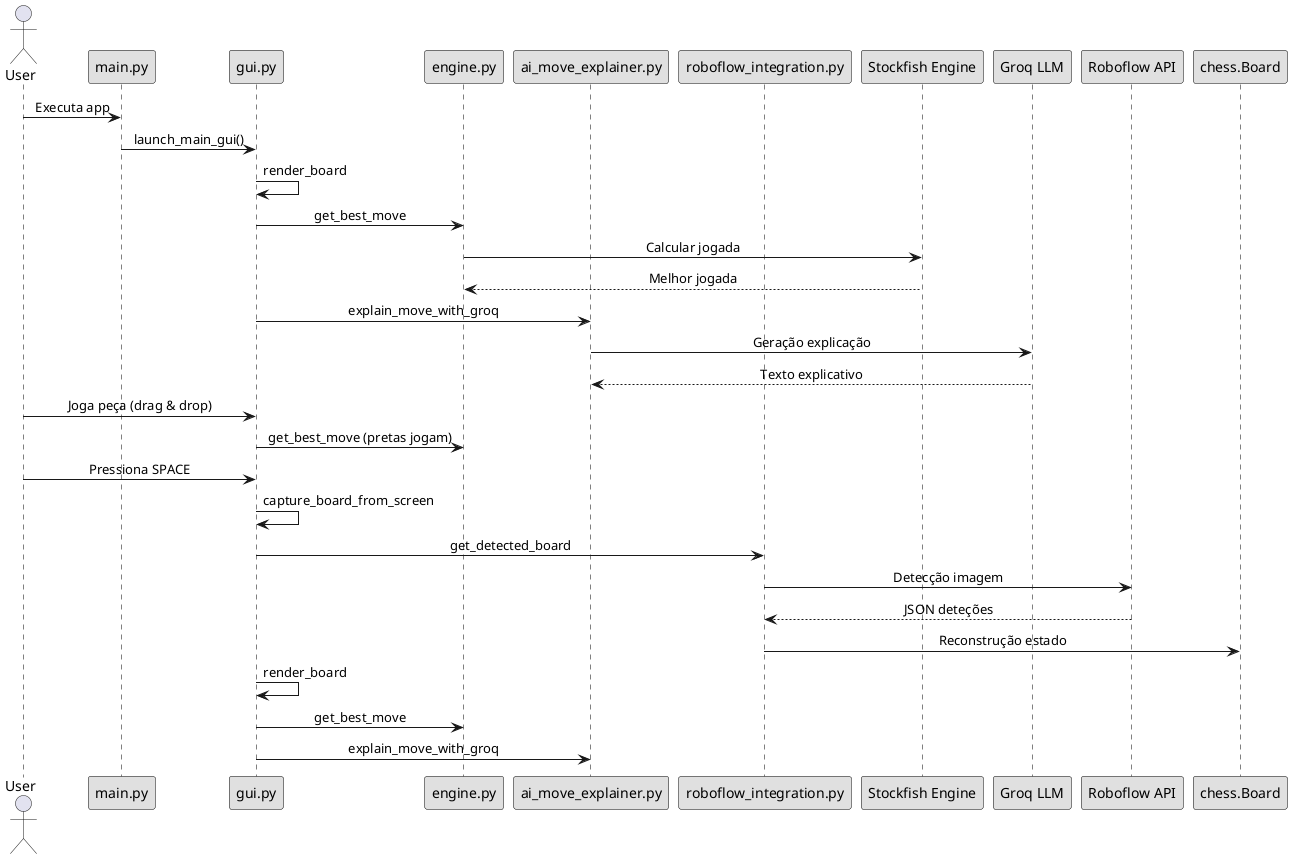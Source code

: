 @startuml
' Tema claro para melhor visibilidade
skinparam backgroundColor white
skinparam defaultTextAlignment center
skinparam classAttributeIconSize 0
skinparam classFontColor black
skinparam classBackgroundColor #f5f5f5
skinparam classBorderColor black
skinparam sequenceParticipantBorderColor black
skinparam sequenceParticipantBackgroundColor #e0e0e0
skinparam sequenceLifeLineBorderColor black
skinparam sequenceLifeLineBackgroundColor #f5f5f5

actor User
participant "main.py" as Main
participant "gui.py" as GUI
participant "engine.py" as Engine
participant "ai_move_explainer.py" as Explainer
participant "roboflow_integration.py" as Roboflow
participant "Stockfish Engine" as Stockfish
participant "Groq LLM" as Groq
participant "Roboflow API" as RoboAPI
participant "chess.Board" as Board

User -> Main : Executa app
Main -> GUI : launch_main_gui()

GUI -> GUI : render_board
GUI -> Engine : get_best_move
Engine -> Stockfish : Calcular jogada
Stockfish --> Engine : Melhor jogada

GUI -> Explainer : explain_move_with_groq
Explainer -> Groq : Geração explicação
Groq --> Explainer : Texto explicativo

User -> GUI : Joga peça (drag & drop)
GUI -> Engine : get_best_move (pretas jogam)

User -> GUI : Pressiona SPACE
GUI -> GUI : capture_board_from_screen
GUI -> Roboflow : get_detected_board
Roboflow -> RoboAPI : Detecção imagem
RoboAPI --> Roboflow : JSON deteções
Roboflow -> Board : Reconstrução estado

GUI -> GUI : render_board
GUI -> Engine : get_best_move
GUI -> Explainer : explain_move_with_groq
@enduml
